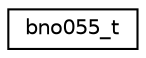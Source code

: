 digraph "Graphical Class Hierarchy"
{
  edge [fontname="Helvetica",fontsize="10",labelfontname="Helvetica",labelfontsize="10"];
  node [fontname="Helvetica",fontsize="10",shape=record];
  rankdir="LR";
  Node1 [label="bno055_t",height=0.2,width=0.4,color="black", fillcolor="white", style="filled",URL="$structbno055__t.html",tooltip="bno055 struct "];
}
